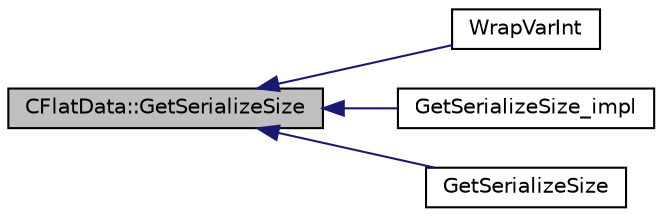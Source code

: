 digraph "CFlatData::GetSerializeSize"
{
  edge [fontname="Helvetica",fontsize="10",labelfontname="Helvetica",labelfontsize="10"];
  node [fontname="Helvetica",fontsize="10",shape=record];
  rankdir="LR";
  Node17 [label="CFlatData::GetSerializeSize",height=0.2,width=0.4,color="black", fillcolor="grey75", style="filled", fontcolor="black"];
  Node17 -> Node18 [dir="back",color="midnightblue",fontsize="10",style="solid",fontname="Helvetica"];
  Node18 [label="WrapVarInt",height=0.2,width=0.4,color="black", fillcolor="white", style="filled",URL="$df/d9d/serialize_8h.html#a5748d9d17982b234b10a4b9e6f8e9f53"];
  Node17 -> Node19 [dir="back",color="midnightblue",fontsize="10",style="solid",fontname="Helvetica"];
  Node19 [label="GetSerializeSize_impl",height=0.2,width=0.4,color="black", fillcolor="white", style="filled",URL="$df/d9d/serialize_8h.html#a329d6980a25c10b1e34913ac11329fde"];
  Node17 -> Node20 [dir="back",color="midnightblue",fontsize="10",style="solid",fontname="Helvetica"];
  Node20 [label="GetSerializeSize",height=0.2,width=0.4,color="black", fillcolor="white", style="filled",URL="$df/d9d/serialize_8h.html#a111324194564a4e799f5b1ac9b0932eb"];
}
